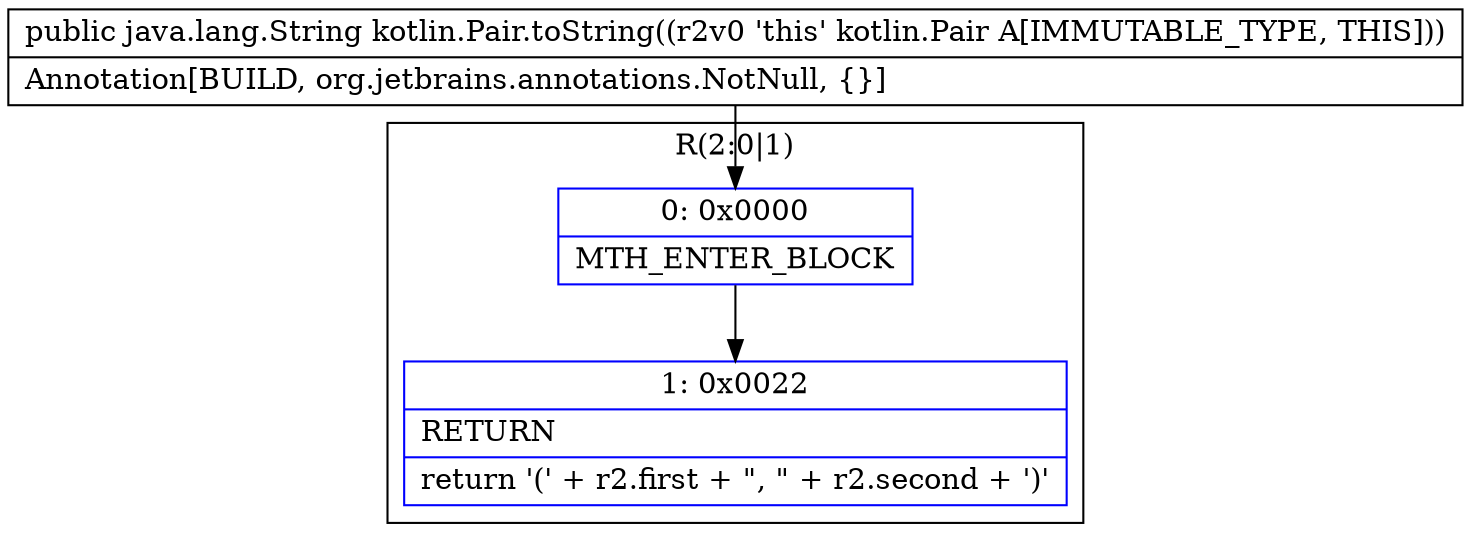 digraph "CFG forkotlin.Pair.toString()Ljava\/lang\/String;" {
subgraph cluster_Region_1263392870 {
label = "R(2:0|1)";
node [shape=record,color=blue];
Node_0 [shape=record,label="{0\:\ 0x0000|MTH_ENTER_BLOCK\l}"];
Node_1 [shape=record,label="{1\:\ 0x0022|RETURN\l|return '(' + r2.first + \", \" + r2.second + ')'\l}"];
}
MethodNode[shape=record,label="{public java.lang.String kotlin.Pair.toString((r2v0 'this' kotlin.Pair A[IMMUTABLE_TYPE, THIS]))  | Annotation[BUILD, org.jetbrains.annotations.NotNull, \{\}]\l}"];
MethodNode -> Node_0;
Node_0 -> Node_1;
}

